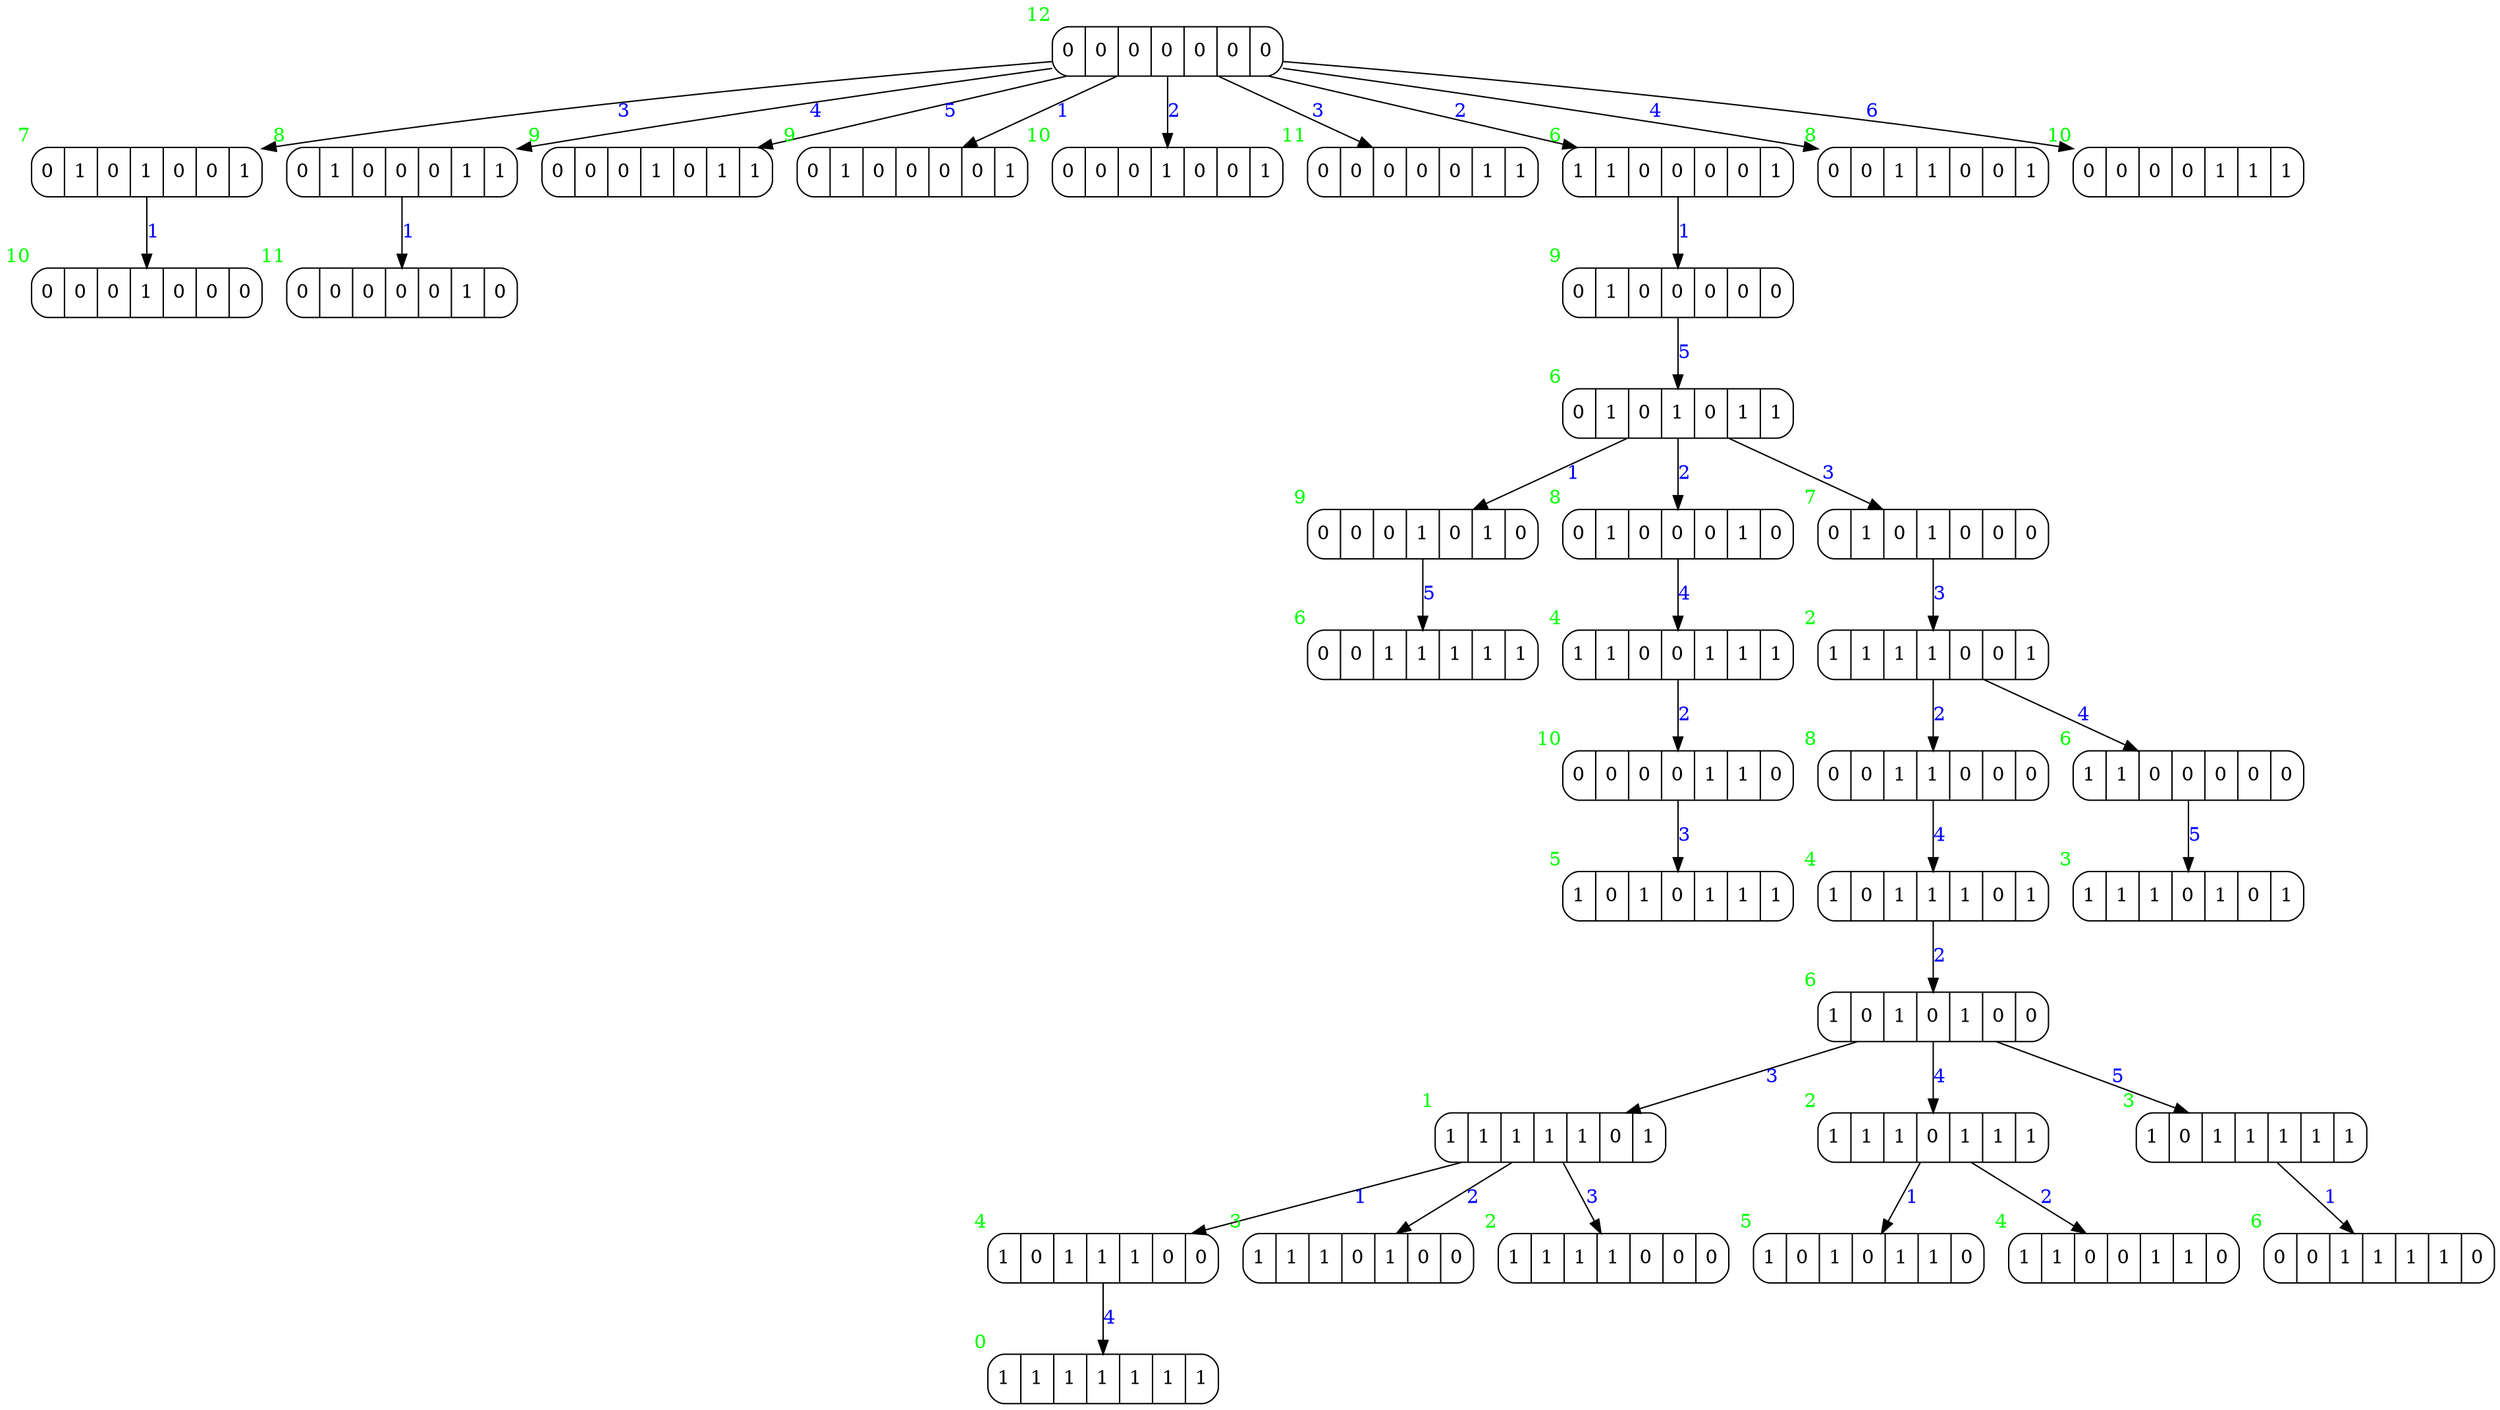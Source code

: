 digraph G {
node [margin=0.1 width=0.5 shape=record style=rounded]
edge[fontcolor=blue]
0[label=" 0 | 0 | 0 | 0 | 0 | 0 | 0 " xlabel=<<font color="green">12</font>>];
1[label=" 0 | 1 | 0 | 1 | 0 | 0 | 1 " xlabel=<<font color="green">7</font>>];
0 -> 1[label="3"];
11[label=" 0 | 0 | 0 | 1 | 0 | 0 | 0 " xlabel=<<font color="green">10</font>>];
1 -> 11[label="1"];
2[label=" 0 | 1 | 0 | 0 | 0 | 1 | 1 " xlabel=<<font color="green">8</font>>];
0 -> 2[label="4"];
13[label=" 0 | 0 | 0 | 0 | 0 | 1 | 0 " xlabel=<<font color="green">11</font>>];
2 -> 13[label="1"];
3[label=" 0 | 0 | 0 | 1 | 0 | 1 | 1 " xlabel=<<font color="green">9</font>>];
0 -> 3[label="5"];
4[label=" 0 | 1 | 0 | 0 | 0 | 0 | 1 " xlabel=<<font color="green">9</font>>];
0 -> 4[label="1"];
5[label=" 0 | 0 | 0 | 1 | 0 | 0 | 1 " xlabel=<<font color="green">10</font>>];
0 -> 5[label="2"];
6[label=" 0 | 0 | 0 | 0 | 0 | 1 | 1 " xlabel=<<font color="green">11</font>>];
0 -> 6[label="3"];
7[label=" 1 | 1 | 0 | 0 | 0 | 0 | 1 " xlabel=<<font color="green">6</font>>];
0 -> 7[label="2"];
10[label=" 0 | 1 | 0 | 0 | 0 | 0 | 0 " xlabel=<<font color="green">9</font>>];
7 -> 10[label="1"];
16[label=" 0 | 1 | 0 | 1 | 0 | 1 | 1 " xlabel=<<font color="green">6</font>>];
10 -> 16[label="5"];
26[label=" 0 | 0 | 0 | 1 | 0 | 1 | 0 " xlabel=<<font color="green">9</font>>];
16 -> 26[label="1"];
33[label=" 0 | 0 | 1 | 1 | 1 | 1 | 1 " xlabel=<<font color="green">6</font>>];
26 -> 33[label="5"];
27[label=" 0 | 1 | 0 | 0 | 0 | 1 | 0 " xlabel=<<font color="green">8</font>>];
16 -> 27[label="2"];
34[label=" 1 | 1 | 0 | 0 | 1 | 1 | 1 " xlabel=<<font color="green">4</font>>];
27 -> 34[label="4"];
38[label=" 0 | 0 | 0 | 0 | 1 | 1 | 0 " xlabel=<<font color="green">10</font>>];
34 -> 38[label="2"];
47[label=" 1 | 0 | 1 | 0 | 1 | 1 | 1 " xlabel=<<font color="green">5</font>>];
38 -> 47[label="3"];
28[label=" 0 | 1 | 0 | 1 | 0 | 0 | 0 " xlabel=<<font color="green">7</font>>];
16 -> 28[label="3"];
35[label=" 1 | 1 | 1 | 1 | 0 | 0 | 1 " xlabel=<<font color="green">2</font>>];
28 -> 35[label="3"];
36[label=" 0 | 0 | 1 | 1 | 0 | 0 | 0 " xlabel=<<font color="green">8</font>>];
35 -> 36[label="2"];
42[label=" 1 | 0 | 1 | 1 | 1 | 0 | 1 " xlabel=<<font color="green">4</font>>];
36 -> 42[label="4"];
46[label=" 1 | 0 | 1 | 0 | 1 | 0 | 0 " xlabel=<<font color="green">6</font>>];
42 -> 46[label="2"];
51[label=" 1 | 1 | 1 | 1 | 1 | 0 | 1 " xlabel=<<font color="green">1</font>>];
46 -> 51[label="3"];
56[label=" 1 | 0 | 1 | 1 | 1 | 0 | 0 " xlabel=<<font color="green">4</font>>];
51 -> 56[label="1"];
65[label=" 1 | 1 | 1 | 1 | 1 | 1 | 1 " xlabel=<<font color="green">0</font>>];
56 -> 65[label="4"];
57[label=" 1 | 1 | 1 | 0 | 1 | 0 | 0 " xlabel=<<font color="green">3</font>>];
51 -> 57[label="2"];
58[label=" 1 | 1 | 1 | 1 | 0 | 0 | 0 " xlabel=<<font color="green">2</font>>];
51 -> 58[label="3"];
52[label=" 1 | 1 | 1 | 0 | 1 | 1 | 1 " xlabel=<<font color="green">2</font>>];
46 -> 52[label="4"];
59[label=" 1 | 0 | 1 | 0 | 1 | 1 | 0 " xlabel=<<font color="green">5</font>>];
52 -> 59[label="1"];
61[label=" 1 | 1 | 0 | 0 | 1 | 1 | 0 " xlabel=<<font color="green">4</font>>];
52 -> 61[label="2"];
53[label=" 1 | 0 | 1 | 1 | 1 | 1 | 1 " xlabel=<<font color="green">3</font>>];
46 -> 53[label="5"];
64[label=" 0 | 0 | 1 | 1 | 1 | 1 | 0 " xlabel=<<font color="green">6</font>>];
53 -> 64[label="1"];
37[label=" 1 | 1 | 0 | 0 | 0 | 0 | 0 " xlabel=<<font color="green">6</font>>];
35 -> 37[label="4"];
44[label=" 1 | 1 | 1 | 0 | 1 | 0 | 1 " xlabel=<<font color="green">3</font>>];
37 -> 44[label="5"];
8[label=" 0 | 0 | 1 | 1 | 0 | 0 | 1 " xlabel=<<font color="green">8</font>>];
0 -> 8[label="4"];
9[label=" 0 | 0 | 0 | 0 | 1 | 1 | 1 " xlabel=<<font color="green">10</font>>];
0 -> 9[label="6"];
}